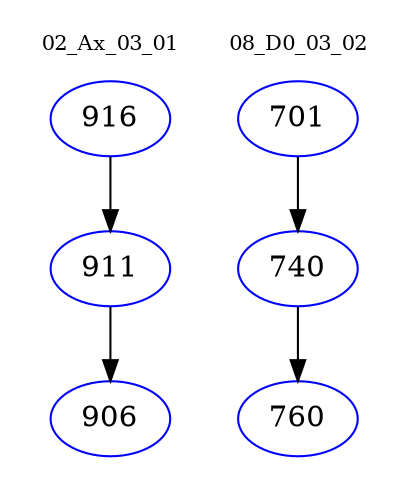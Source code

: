 digraph{
subgraph cluster_0 {
color = white
label = "02_Ax_03_01";
fontsize=10;
T0_916 [label="916", color="blue"]
T0_916 -> T0_911 [color="black"]
T0_911 [label="911", color="blue"]
T0_911 -> T0_906 [color="black"]
T0_906 [label="906", color="blue"]
}
subgraph cluster_1 {
color = white
label = "08_D0_03_02";
fontsize=10;
T1_701 [label="701", color="blue"]
T1_701 -> T1_740 [color="black"]
T1_740 [label="740", color="blue"]
T1_740 -> T1_760 [color="black"]
T1_760 [label="760", color="blue"]
}
}
